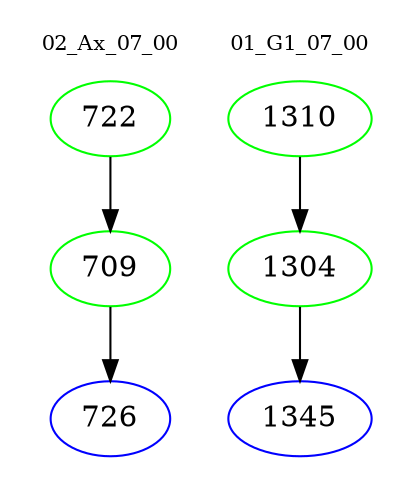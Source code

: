 digraph{
subgraph cluster_0 {
color = white
label = "02_Ax_07_00";
fontsize=10;
T0_722 [label="722", color="green"]
T0_722 -> T0_709 [color="black"]
T0_709 [label="709", color="green"]
T0_709 -> T0_726 [color="black"]
T0_726 [label="726", color="blue"]
}
subgraph cluster_1 {
color = white
label = "01_G1_07_00";
fontsize=10;
T1_1310 [label="1310", color="green"]
T1_1310 -> T1_1304 [color="black"]
T1_1304 [label="1304", color="green"]
T1_1304 -> T1_1345 [color="black"]
T1_1345 [label="1345", color="blue"]
}
}
